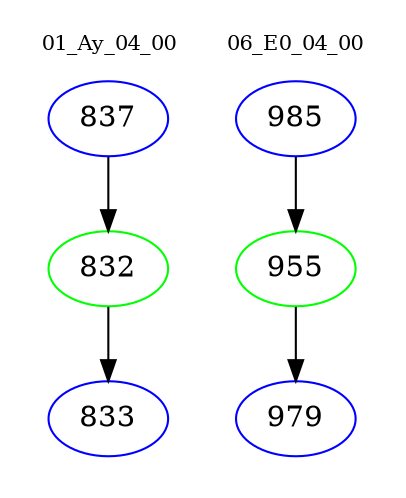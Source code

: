 digraph{
subgraph cluster_0 {
color = white
label = "01_Ay_04_00";
fontsize=10;
T0_837 [label="837", color="blue"]
T0_837 -> T0_832 [color="black"]
T0_832 [label="832", color="green"]
T0_832 -> T0_833 [color="black"]
T0_833 [label="833", color="blue"]
}
subgraph cluster_1 {
color = white
label = "06_E0_04_00";
fontsize=10;
T1_985 [label="985", color="blue"]
T1_985 -> T1_955 [color="black"]
T1_955 [label="955", color="green"]
T1_955 -> T1_979 [color="black"]
T1_979 [label="979", color="blue"]
}
}
